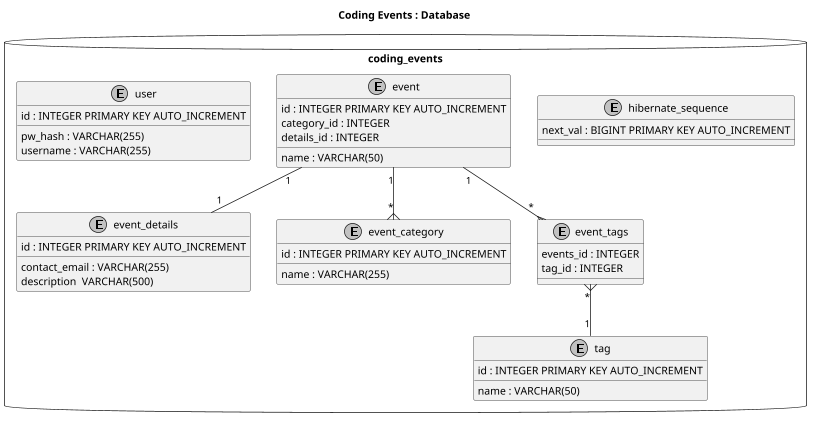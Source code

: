 @startuml

title Coding Events : Database

skinparam monochrome true
scale 0.75

database coding_events {
    entity hibernate_sequence {
        next_val : BIGINT PRIMARY KEY AUTO_INCREMENT
    }

    entity event {
        id : INTEGER PRIMARY KEY AUTO_INCREMENT
        name : VARCHAR(50)
        category_id : INTEGER
        details_id : INTEGER
    }

    /' 1..1 '/
    entity event_details {
        id : INTEGER PRIMARY KEY AUTO_INCREMENT
        contact_email : VARCHAR(255)
        description  VARCHAR(500)
    }

    /' 1..* '/
    entity event_category {
        id : INTEGER PRIMARY KEY AUTO_INCREMENT
        name : VARCHAR(255)
    }

    /' *..* '/
    entity tag {
        id : INTEGER PRIMARY KEY AUTO_INCREMENT
        name : VARCHAR(50)
    }

    entity event_tags {
        events_id : INTEGER
        tag_id : INTEGER
    }

    entity user {
        id : INTEGER PRIMARY KEY AUTO_INCREMENT
        pw_hash : VARCHAR(255)
        username : VARCHAR(255)
    }

    event "1" --{ "*" event_tags
    event "1" -- "1" event_details
    event "1" --{ "*" event_category
    event_tags "*" }-- "1" tag
}

@enduml